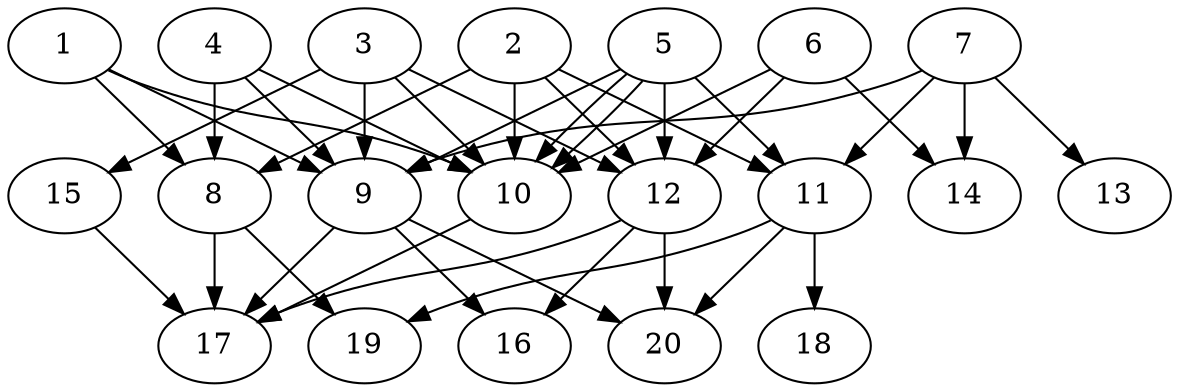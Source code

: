 // DAG automatically generated by daggen at Tue Aug  6 16:20:30 2019
// ./daggen --dot -n 20 --ccr 0.4 --fat 0.6 --regular 0.5 --density 0.9 --mindata 5242880 --maxdata 52428800 
digraph G {
  1 [size="92518400", alpha="0.17", expect_size="37007360"] 
  1 -> 8 [size ="37007360"]
  1 -> 9 [size ="37007360"]
  1 -> 10 [size ="37007360"]
  2 [size="34746880", alpha="0.11", expect_size="13898752"] 
  2 -> 8 [size ="13898752"]
  2 -> 10 [size ="13898752"]
  2 -> 11 [size ="13898752"]
  2 -> 12 [size ="13898752"]
  3 [size="31034880", alpha="0.10", expect_size="12413952"] 
  3 -> 9 [size ="12413952"]
  3 -> 10 [size ="12413952"]
  3 -> 12 [size ="12413952"]
  3 -> 15 [size ="12413952"]
  4 [size="66506240", alpha="0.01", expect_size="26602496"] 
  4 -> 8 [size ="26602496"]
  4 -> 9 [size ="26602496"]
  4 -> 10 [size ="26602496"]
  5 [size="72775680", alpha="0.03", expect_size="29110272"] 
  5 -> 9 [size ="29110272"]
  5 -> 10 [size ="29110272"]
  5 -> 10 [size ="29110272"]
  5 -> 11 [size ="29110272"]
  5 -> 12 [size ="29110272"]
  6 [size="112760320", alpha="0.17", expect_size="45104128"] 
  6 -> 10 [size ="45104128"]
  6 -> 12 [size ="45104128"]
  6 -> 14 [size ="45104128"]
  7 [size="85278720", alpha="0.05", expect_size="34111488"] 
  7 -> 9 [size ="34111488"]
  7 -> 11 [size ="34111488"]
  7 -> 13 [size ="34111488"]
  7 -> 14 [size ="34111488"]
  8 [size="24304640", alpha="0.11", expect_size="9721856"] 
  8 -> 17 [size ="9721856"]
  8 -> 19 [size ="9721856"]
  9 [size="41425920", alpha="0.08", expect_size="16570368"] 
  9 -> 16 [size ="16570368"]
  9 -> 17 [size ="16570368"]
  9 -> 20 [size ="16570368"]
  10 [size="51381760", alpha="0.05", expect_size="20552704"] 
  10 -> 17 [size ="20552704"]
  11 [size="121036800", alpha="0.16", expect_size="48414720"] 
  11 -> 18 [size ="48414720"]
  11 -> 19 [size ="48414720"]
  11 -> 20 [size ="48414720"]
  12 [size="104276480", alpha="0.01", expect_size="41710592"] 
  12 -> 16 [size ="41710592"]
  12 -> 17 [size ="41710592"]
  12 -> 20 [size ="41710592"]
  13 [size="52055040", alpha="0.12", expect_size="20822016"] 
  14 [size="113922560", alpha="0.07", expect_size="45569024"] 
  15 [size="119767040", alpha="0.17", expect_size="47906816"] 
  15 -> 17 [size ="47906816"]
  16 [size="22397440", alpha="0.15", expect_size="8958976"] 
  17 [size="120568320", alpha="0.08", expect_size="48227328"] 
  18 [size="32619520", alpha="0.10", expect_size="13047808"] 
  19 [size="95882240", alpha="0.04", expect_size="38352896"] 
  20 [size="22568960", alpha="0.13", expect_size="9027584"] 
}

